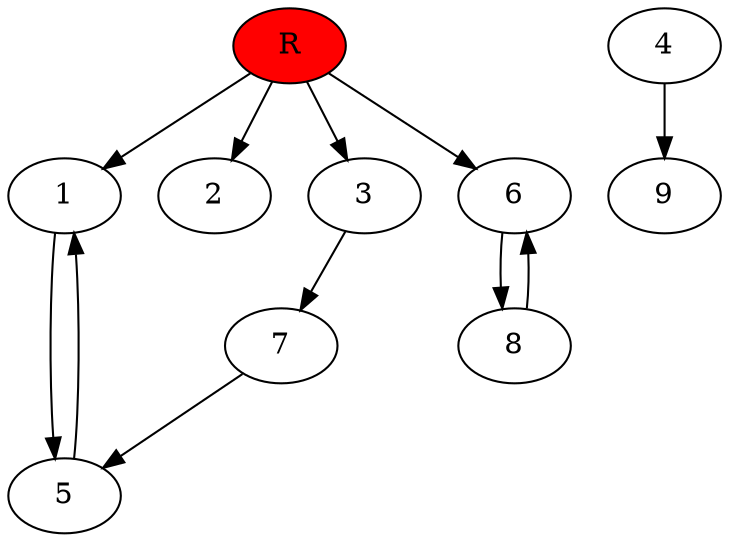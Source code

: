 digraph prb11832 {
	1
	2
	3
	4
	5
	6
	7
	8
	R [fillcolor="#ff0000" style=filled]
	1 -> 5
	3 -> 7
	4 -> 9
	5 -> 1
	6 -> 8
	7 -> 5
	8 -> 6
	R -> 1
	R -> 2
	R -> 3
	R -> 6
}

